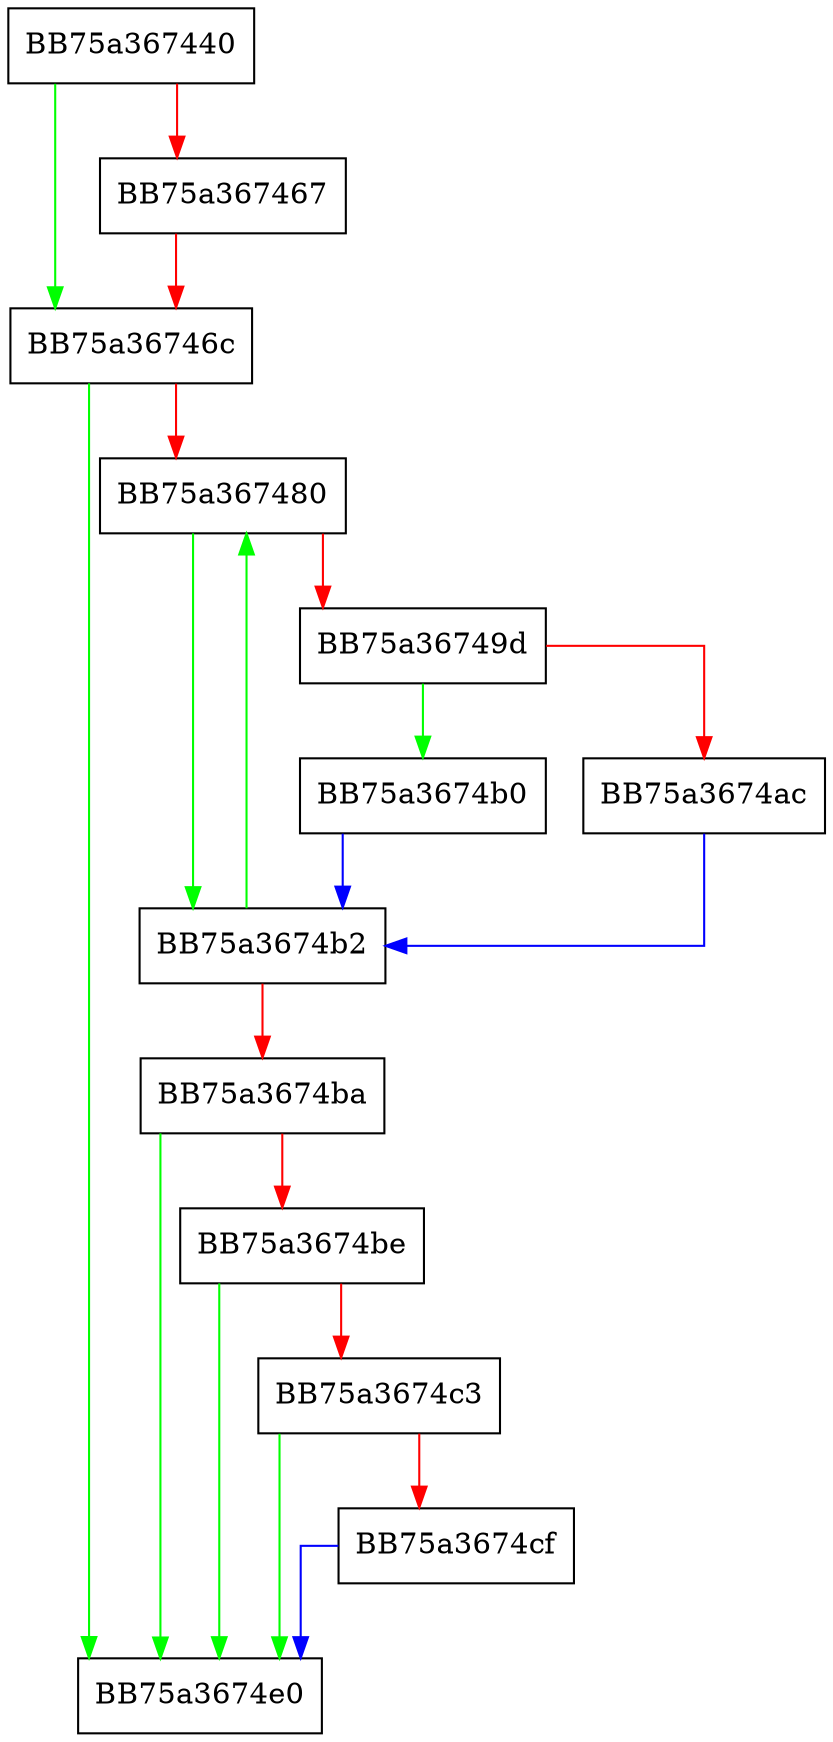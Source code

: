 digraph clear_friendly_threat {
  node [shape="box"];
  graph [splines=ortho];
  BB75a367440 -> BB75a36746c [color="green"];
  BB75a367440 -> BB75a367467 [color="red"];
  BB75a367467 -> BB75a36746c [color="red"];
  BB75a36746c -> BB75a3674e0 [color="green"];
  BB75a36746c -> BB75a367480 [color="red"];
  BB75a367480 -> BB75a3674b2 [color="green"];
  BB75a367480 -> BB75a36749d [color="red"];
  BB75a36749d -> BB75a3674b0 [color="green"];
  BB75a36749d -> BB75a3674ac [color="red"];
  BB75a3674ac -> BB75a3674b2 [color="blue"];
  BB75a3674b0 -> BB75a3674b2 [color="blue"];
  BB75a3674b2 -> BB75a367480 [color="green"];
  BB75a3674b2 -> BB75a3674ba [color="red"];
  BB75a3674ba -> BB75a3674e0 [color="green"];
  BB75a3674ba -> BB75a3674be [color="red"];
  BB75a3674be -> BB75a3674e0 [color="green"];
  BB75a3674be -> BB75a3674c3 [color="red"];
  BB75a3674c3 -> BB75a3674e0 [color="green"];
  BB75a3674c3 -> BB75a3674cf [color="red"];
  BB75a3674cf -> BB75a3674e0 [color="blue"];
}
